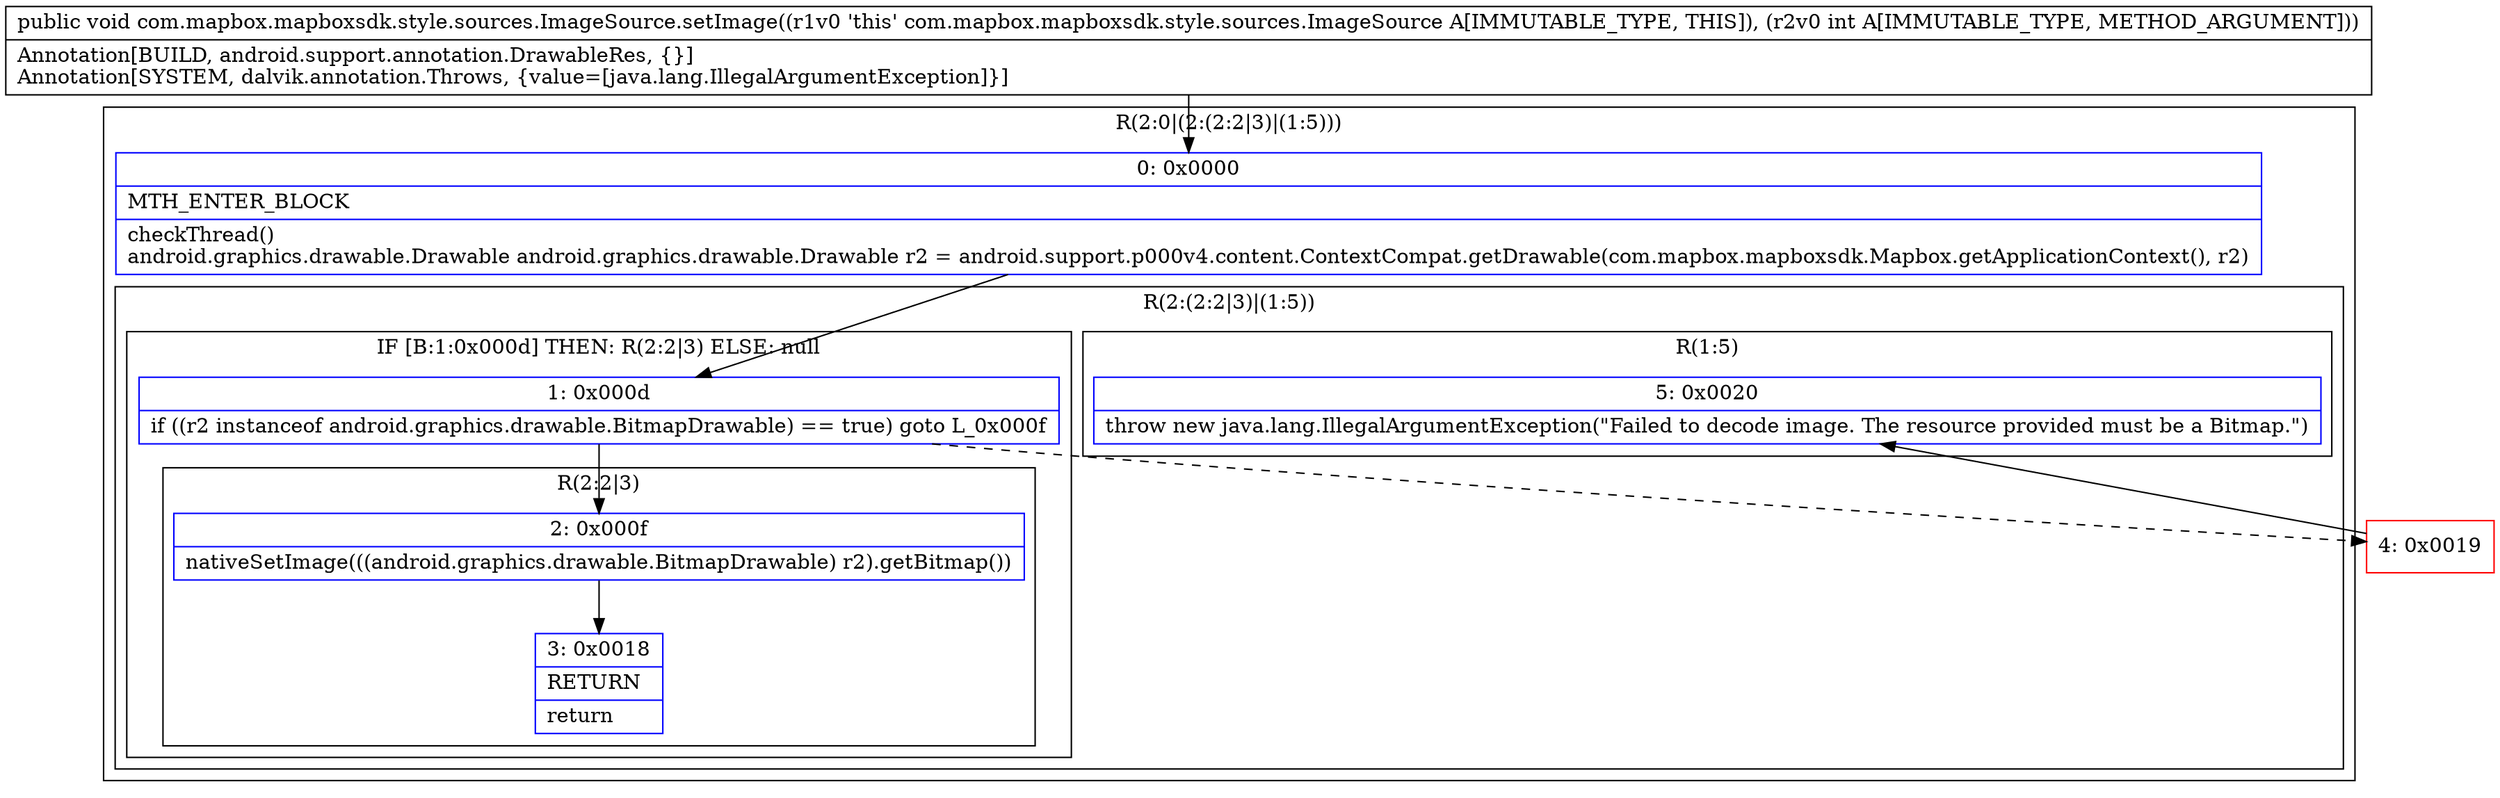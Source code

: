 digraph "CFG forcom.mapbox.mapboxsdk.style.sources.ImageSource.setImage(I)V" {
subgraph cluster_Region_1857464952 {
label = "R(2:0|(2:(2:2|3)|(1:5)))";
node [shape=record,color=blue];
Node_0 [shape=record,label="{0\:\ 0x0000|MTH_ENTER_BLOCK\l|checkThread()\landroid.graphics.drawable.Drawable android.graphics.drawable.Drawable r2 = android.support.p000v4.content.ContextCompat.getDrawable(com.mapbox.mapboxsdk.Mapbox.getApplicationContext(), r2)\l}"];
subgraph cluster_Region_256866662 {
label = "R(2:(2:2|3)|(1:5))";
node [shape=record,color=blue];
subgraph cluster_IfRegion_1053528634 {
label = "IF [B:1:0x000d] THEN: R(2:2|3) ELSE: null";
node [shape=record,color=blue];
Node_1 [shape=record,label="{1\:\ 0x000d|if ((r2 instanceof android.graphics.drawable.BitmapDrawable) == true) goto L_0x000f\l}"];
subgraph cluster_Region_52276215 {
label = "R(2:2|3)";
node [shape=record,color=blue];
Node_2 [shape=record,label="{2\:\ 0x000f|nativeSetImage(((android.graphics.drawable.BitmapDrawable) r2).getBitmap())\l}"];
Node_3 [shape=record,label="{3\:\ 0x0018|RETURN\l|return\l}"];
}
}
subgraph cluster_Region_21569580 {
label = "R(1:5)";
node [shape=record,color=blue];
Node_5 [shape=record,label="{5\:\ 0x0020|throw new java.lang.IllegalArgumentException(\"Failed to decode image. The resource provided must be a Bitmap.\")\l}"];
}
}
}
Node_4 [shape=record,color=red,label="{4\:\ 0x0019}"];
MethodNode[shape=record,label="{public void com.mapbox.mapboxsdk.style.sources.ImageSource.setImage((r1v0 'this' com.mapbox.mapboxsdk.style.sources.ImageSource A[IMMUTABLE_TYPE, THIS]), (r2v0 int A[IMMUTABLE_TYPE, METHOD_ARGUMENT]))  | Annotation[BUILD, android.support.annotation.DrawableRes, \{\}]\lAnnotation[SYSTEM, dalvik.annotation.Throws, \{value=[java.lang.IllegalArgumentException]\}]\l}"];
MethodNode -> Node_0;
Node_0 -> Node_1;
Node_1 -> Node_2;
Node_1 -> Node_4[style=dashed];
Node_2 -> Node_3;
Node_4 -> Node_5;
}

